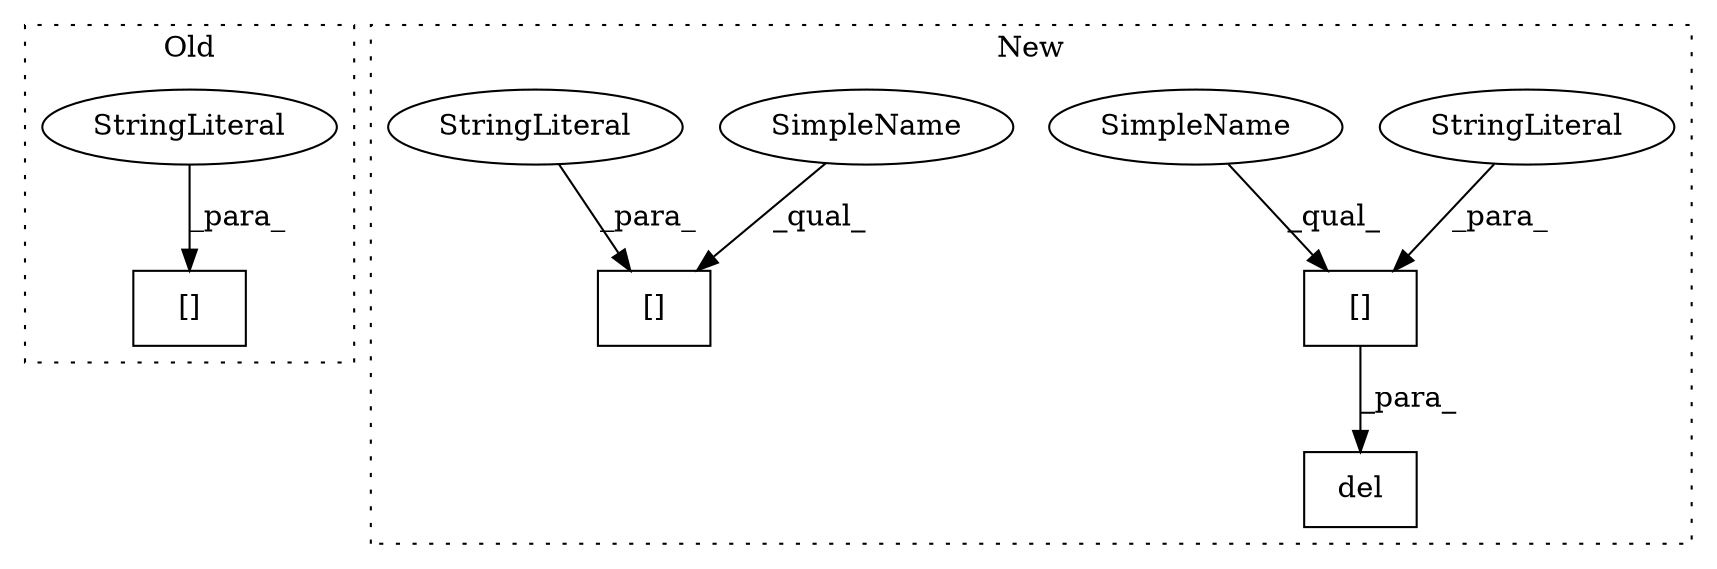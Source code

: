 digraph G {
subgraph cluster0 {
1 [label="[]" a="2" s="20005,20035" l="14,1" shape="box"];
5 [label="StringLiteral" a="45" s="20019" l="16" shape="ellipse"];
label = "Old";
style="dotted";
}
subgraph cluster1 {
2 [label="del" a="32" s="19705,19728" l="4,1" shape="box"];
3 [label="[]" a="2" s="19709,19727" l="14,1" shape="box"];
4 [label="StringLiteral" a="45" s="19723" l="4" shape="ellipse"];
6 [label="[]" a="2" s="19667,19697" l="14,1" shape="box"];
7 [label="StringLiteral" a="45" s="19681" l="16" shape="ellipse"];
8 [label="SimpleName" a="42" s="19709" l="13" shape="ellipse"];
9 [label="SimpleName" a="42" s="19667" l="13" shape="ellipse"];
label = "New";
style="dotted";
}
3 -> 2 [label="_para_"];
4 -> 3 [label="_para_"];
5 -> 1 [label="_para_"];
7 -> 6 [label="_para_"];
8 -> 3 [label="_qual_"];
9 -> 6 [label="_qual_"];
}